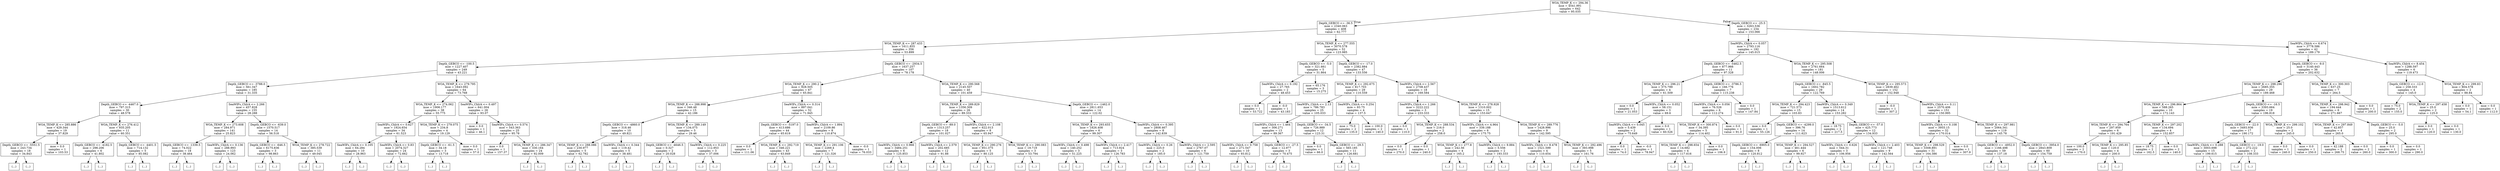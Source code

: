 digraph Tree {
node [shape=box] ;
0 [label="WOA_TEMP_K <= 294.36\nmse = 4541.991\nsamples = 642\nvalue = 95.035"] ;
1 [label="Depth_GEBCO <= -36.5\nmse = 2340.063\nsamples = 408\nvalue = 62.777"] ;
0 -> 1 [labeldistance=2.5, labelangle=45, headlabel="True"] ;
2 [label="WOA_TEMP_K <= 287.433\nmse = 1611.855\nsamples = 356\nvalue = 53.899"] ;
1 -> 2 ;
3 [label="Depth_GEBCO <= -100.5\nmse = 1227.407\nsamples = 249\nvalue = 43.221"] ;
2 -> 3 ;
4 [label="Depth_GEBCO <= -3788.0\nmse = 561.347\nsamples = 185\nvalue = 31.335"] ;
3 -> 4 ;
5 [label="Depth_GEBCO <= -4467.0\nmse = 797.315\nsamples = 30\nvalue = 48.578"] ;
4 -> 5 ;
6 [label="WOA_TEMP_K <= 285.886\nmse = 429.344\nsamples = 19\nvalue = 37.829"] ;
5 -> 6 ;
7 [label="Depth_GEBCO <= -5551.5\nmse = 243.734\nsamples = 18\nvalue = 34.843"] ;
6 -> 7 ;
8 [label="(...)"] ;
7 -> 8 ;
11 [label="(...)"] ;
7 -> 11 ;
40 [label="mse = 0.0\nsamples = 1\nvalue = 103.53"] ;
6 -> 40 ;
41 [label="WOA_TEMP_K <= 276.412\nmse = 935.205\nsamples = 11\nvalue = 60.351"] ;
5 -> 41 ;
42 [label="Depth_GEBCO <= -4182.5\nmse = 298.206\nsamples = 6\nvalue = 41.802"] ;
41 -> 42 ;
43 [label="(...)"] ;
42 -> 43 ;
46 [label="(...)"] ;
42 -> 46 ;
53 [label="Depth_GEBCO <= -4401.5\nmse = 714.132\nsamples = 5\nvalue = 85.082"] ;
41 -> 53 ;
54 [label="(...)"] ;
53 -> 54 ;
57 [label="(...)"] ;
53 -> 57 ;
62 [label="SeaWIFs_ChlrA <= 2.266\nmse = 457.828\nsamples = 155\nvalue = 28.288"] ;
4 -> 62 ;
63 [label="WOA_TEMP_K <= 273.608\nmse = 284.971\nsamples = 141\nvalue = 25.823"] ;
62 -> 63 ;
64 [label="Depth_GEBCO <= -1339.5\nmse = 74.022\nsamples = 18\nvalue = 38.464"] ;
63 -> 64 ;
65 [label="(...)"] ;
64 -> 65 ;
80 [label="(...)"] ;
64 -> 80 ;
99 [label="SeaWIFs_ChlrA <= 0.136\nmse = 288.993\nsamples = 123\nvalue = 24.062"] ;
63 -> 99 ;
100 [label="(...)"] ;
99 -> 100 ;
103 [label="(...)"] ;
99 -> 103 ;
266 [label="Depth_GEBCO <= -639.0\nmse = 1570.517\nsamples = 14\nvalue = 56.518"] ;
62 -> 266 ;
267 [label="Depth_GEBCO <= -646.5\nmse = 6175.836\nsamples = 3\nvalue = 98.863"] ;
266 -> 267 ;
268 [label="(...)"] ;
267 -> 268 ;
271 [label="(...)"] ;
267 -> 271 ;
272 [label="WOA_TEMP_K <= 278.722\nmse = 385.539\nsamples = 11\nvalue = 49.045"] ;
266 -> 272 ;
273 [label="(...)"] ;
272 -> 273 ;
278 [label="(...)"] ;
272 -> 278 ;
283 [label="WOA_TEMP_K <= 279.795\nmse = 1643.092\nsamples = 64\nvalue = 73.768"] ;
3 -> 283 ;
284 [label="WOA_TEMP_K <= 274.062\nmse = 1906.177\nsamples = 38\nvalue = 55.775"] ;
283 -> 284 ;
285 [label="SeaWIFs_ChlrA <= 0.627\nmse = 1924.654\nsamples = 34\nvalue = 61.523"] ;
284 -> 285 ;
286 [label="SeaWIFs_ChlrA <= 0.105\nmse = 64.284\nsamples = 10\nvalue = 28.963"] ;
285 -> 286 ;
287 [label="(...)"] ;
286 -> 287 ;
292 [label="(...)"] ;
286 -> 292 ;
297 [label="SeaWIFs_ChlrA <= 0.83\nmse = 2074.327\nsamples = 24\nvalue = 72.662"] ;
285 -> 297 ;
298 [label="(...)"] ;
297 -> 298 ;
299 [label="(...)"] ;
297 -> 299 ;
306 [label="WOA_TEMP_K <= 279.075\nmse = 234.8\nsamples = 4\nvalue = 19.129"] ;
284 -> 306 ;
307 [label="Depth_GEBCO <= -61.5\nmse = 34.18\nsamples = 3\nvalue = 13.718"] ;
306 -> 307 ;
308 [label="(...)"] ;
307 -> 308 ;
311 [label="(...)"] ;
307 -> 311 ;
312 [label="mse = 0.0\nsamples = 1\nvalue = 57.0"] ;
306 -> 312 ;
313 [label="SeaWIFs_ChlrA <= 0.497\nmse = 641.004\nsamples = 26\nvalue = 93.07"] ;
283 -> 313 ;
314 [label="mse = 0.0\nsamples = 1\nvalue = 46.1"] ;
313 -> 314 ;
315 [label="SeaWIFs_ChlrA <= 0.574\nmse = 543.363\nsamples = 25\nvalue = 95.78"] ;
313 -> 315 ;
316 [label="mse = 0.0\nsamples = 1\nvalue = 157.37"] ;
315 -> 316 ;
317 [label="WOA_TEMP_K <= 286.347\nmse = 330.164\nsamples = 24\nvalue = 92.009"] ;
315 -> 317 ;
318 [label="(...)"] ;
317 -> 318 ;
345 [label="(...)"] ;
317 -> 345 ;
346 [label="Depth_GEBCO <= -2934.5\nmse = 1637.257\nsamples = 107\nvalue = 78.178"] ;
2 -> 346 ;
347 [label="WOA_TEMP_K <= 290.2\nmse = 928.505\nsamples = 67\nvalue = 65.841"] ;
346 -> 347 ;
348 [label="WOA_TEMP_K <= 288.998\nmse = 346.48\nsamples = 15\nvalue = 42.186"] ;
347 -> 348 ;
349 [label="Depth_GEBCO <= -4860.0\nmse = 318.46\nsamples = 10\nvalue = 49.821"] ;
348 -> 349 ;
350 [label="WOA_TEMP_K <= 288.086\nmse = 230.977\nsamples = 5\nvalue = 62.782"] ;
349 -> 350 ;
351 [label="(...)"] ;
350 -> 351 ;
354 [label="(...)"] ;
350 -> 354 ;
359 [label="SeaWIFs_ChlrA <= 0.344\nmse = 119.42\nsamples = 5\nvalue = 38.481"] ;
349 -> 359 ;
360 [label="(...)"] ;
359 -> 360 ;
363 [label="(...)"] ;
359 -> 363 ;
368 [label="WOA_TEMP_K <= 289.149\nmse = 134.075\nsamples = 5\nvalue = 29.46"] ;
348 -> 368 ;
369 [label="Depth_GEBCO <= -4646.5\nmse = 0.327\nsamples = 2\nvalue = 20.028"] ;
368 -> 369 ;
370 [label="(...)"] ;
369 -> 370 ;
371 [label="(...)"] ;
369 -> 371 ;
372 [label="SeaWIFs_ChlrA <= 0.225\nmse = 112.953\nsamples = 3\nvalue = 37.006"] ;
368 -> 372 ;
373 [label="(...)"] ;
372 -> 373 ;
374 [label="(...)"] ;
372 -> 374 ;
377 [label="SeaWIFs_ChlrA <= 0.314\nmse = 897.041\nsamples = 52\nvalue = 71.945"] ;
347 -> 377 ;
378 [label="Depth_GEBCO <= -5197.0\nmse = 413.686\nsamples = 44\nvalue = 65.619"] ;
377 -> 378 ;
379 [label="mse = 0.0\nsamples = 1\nvalue = 111.06"] ;
378 -> 379 ;
380 [label="WOA_TEMP_K <= 292.719\nmse = 346.221\nsamples = 43\nvalue = 63.849"] ;
378 -> 380 ;
381 [label="(...)"] ;
380 -> 381 ;
416 [label="(...)"] ;
380 -> 416 ;
451 [label="SeaWIFs_ChlrA <= 1.894\nmse = 2109.86\nsamples = 8\nvalue = 110.874"] ;
377 -> 451 ;
452 [label="WOA_TEMP_K <= 291.106\nmse = 2269.4\nsamples = 7\nvalue = 121.326"] ;
451 -> 452 ;
453 [label="(...)"] ;
452 -> 453 ;
458 [label="(...)"] ;
452 -> 458 ;
463 [label="mse = -0.0\nsamples = 1\nvalue = 76.033"] ;
451 -> 463 ;
464 [label="WOA_TEMP_K <= 290.568\nmse = 2145.507\nsamples = 40\nvalue = 101.459"] ;
346 -> 464 ;
465 [label="WOA_TEMP_K <= 289.829\nmse = 1356.309\nsamples = 26\nvalue = 89.333"] ;
464 -> 465 ;
466 [label="Depth_GEBCO <= -89.0\nmse = 1313.257\nsamples = 18\nvalue = 101.027"] ;
465 -> 466 ;
467 [label="SeaWIFs_ChlrA <= 0.966\nmse = 3484.251\nsamples = 6\nvalue = 125.853"] ;
466 -> 467 ;
468 [label="(...)"] ;
467 -> 468 ;
473 [label="(...)"] ;
467 -> 473 ;
476 [label="SeaWIFs_ChlrA <= 2.579\nmse = 202.685\nsamples = 12\nvalue = 91.88"] ;
466 -> 476 ;
477 [label="(...)"] ;
476 -> 477 ;
492 [label="(...)"] ;
476 -> 492 ;
495 [label="SeaWIFs_ChlrA <= 2.108\nmse = 622.013\nsamples = 8\nvalue = 65.947"] ;
465 -> 495 ;
496 [label="WOA_TEMP_K <= 290.276\nmse = 951.375\nsamples = 5\nvalue = 80.125"] ;
495 -> 496 ;
497 [label="(...)"] ;
496 -> 497 ;
502 [label="(...)"] ;
496 -> 502 ;
503 [label="WOA_TEMP_K <= 290.083\nmse = 19.719\nsamples = 3\nvalue = 53.794"] ;
495 -> 503 ;
504 [label="(...)"] ;
503 -> 504 ;
505 [label="(...)"] ;
503 -> 505 ;
508 [label="Depth_GEBCO <= -1462.0\nmse = 2811.653\nsamples = 14\nvalue = 122.02"] ;
464 -> 508 ;
509 [label="WOA_TEMP_K <= 293.655\nmse = 1826.408\nsamples = 6\nvalue = 99.307"] ;
508 -> 509 ;
510 [label="SeaWIFs_ChlrA <= 0.498\nmse = 140.252\nsamples = 3\nvalue = 51.225"] ;
509 -> 510 ;
511 [label="(...)"] ;
510 -> 511 ;
512 [label="(...)"] ;
510 -> 512 ;
513 [label="SeaWIFs_ChlrA <= 2.417\nmse = 713.924\nsamples = 3\nvalue = 126.783"] ;
509 -> 513 ;
514 [label="(...)"] ;
513 -> 514 ;
515 [label="(...)"] ;
513 -> 515 ;
516 [label="SeaWIFs_ChlrA <= 0.395\nmse = 2808.467\nsamples = 8\nvalue = 142.839"] ;
508 -> 516 ;
517 [label="SeaWIFs_ChlrA <= 0.26\nmse = 225.0\nsamples = 2\nvalue = 185.0"] ;
516 -> 517 ;
518 [label="(...)"] ;
517 -> 518 ;
519 [label="(...)"] ;
517 -> 519 ;
520 [label="SeaWIFs_ChlrA <= 2.595\nmse = 2767.07\nsamples = 6\nvalue = 121.759"] ;
516 -> 520 ;
521 [label="(...)"] ;
520 -> 521 ;
526 [label="(...)"] ;
520 -> 526 ;
529 [label="WOA_TEMP_K <= 277.555\nmse = 3070.578\nsamples = 52\nvalue = 123.985"] ;
1 -> 529 ;
530 [label="Depth_GEBCO <= -5.0\nmse = 321.661\nsamples = 5\nvalue = 31.864"] ;
529 -> 530 ;
531 [label="SeaWIFs_ChlrA <= 0.192\nmse = 27.765\nsamples = 2\nvalue = 48.453"] ;
530 -> 531 ;
532 [label="mse = 0.0\nsamples = 1\nvalue = 53.722"] ;
531 -> 532 ;
533 [label="mse = -0.0\nsamples = 1\nvalue = 43.183"] ;
531 -> 533 ;
534 [label="mse = 65.176\nsamples = 3\nvalue = 15.275"] ;
530 -> 534 ;
535 [label="Depth_GEBCO <= -17.0\nmse = 2382.884\nsamples = 47\nvalue = 133.556"] ;
529 -> 535 ;
536 [label="WOA_TEMP_K <= 292.675\nmse = 817.703\nsamples = 29\nvalue = 110.559"] ;
535 -> 536 ;
537 [label="SeaWIFs_ChlrA <= 2.13\nmse = 786.783\nsamples = 25\nvalue = 105.033"] ;
536 -> 537 ;
538 [label="SeaWIFs_ChlrA <= 1.464\nmse = 306.271\nsamples = 13\nvalue = 89.367"] ;
537 -> 538 ;
539 [label="SeaWIFs_ChlrA <= 0.758\nmse = 271.547\nsamples = 10\nvalue = 93.812"] ;
538 -> 539 ;
540 [label="(...)"] ;
539 -> 540 ;
545 [label="(...)"] ;
539 -> 545 ;
552 [label="Depth_GEBCO <= -27.5\nmse = 12.977\nsamples = 3\nvalue = 70.475"] ;
538 -> 552 ;
553 [label="(...)"] ;
552 -> 553 ;
556 [label="(...)"] ;
552 -> 556 ;
557 [label="Depth_GEBCO <= -34.5\nmse = 726.989\nsamples = 12\nvalue = 123.31"] ;
537 -> 557 ;
558 [label="mse = 0.0\nsamples = 1\nvalue = 66.0"] ;
557 -> 558 ;
559 [label="Depth_GEBCO <= -29.5\nmse = 565.185\nsamples = 11\nvalue = 126.681"] ;
557 -> 559 ;
560 [label="(...)"] ;
559 -> 560 ;
567 [label="(...)"] ;
559 -> 567 ;
578 [label="SeaWIFs_ChlrA <= 0.254\nmse = 93.75\nsamples = 4\nvalue = 137.5"] ;
536 -> 578 ;
579 [label="mse = 75.0\nsamples = 2\nvalue = 135.0"] ;
578 -> 579 ;
580 [label="mse = 100.0\nsamples = 2\nvalue = 140.0"] ;
578 -> 580 ;
581 [label="SeaWIFs_ChlrA <= 2.567\nmse = 2708.437\nsamples = 18\nvalue = 169.584"] ;
535 -> 581 ;
582 [label="SeaWIFs_ChlrA <= 1.266\nmse = 3222.222\nsamples = 3\nvalue = 233.333"] ;
581 -> 582 ;
583 [label="mse = 0.0\nsamples = 1\nvalue = 110.0"] ;
582 -> 583 ;
584 [label="WOA_TEMP_K <= 288.534\nmse = 216.0\nsamples = 2\nvalue = 258.0"] ;
582 -> 584 ;
585 [label="mse = 0.0\nsamples = 1\nvalue = 270.0"] ;
584 -> 585 ;
586 [label="mse = 0.0\nsamples = 1\nvalue = 240.0"] ;
584 -> 586 ;
587 [label="WOA_TEMP_K <= 278.928\nmse = 1310.002\nsamples = 15\nvalue = 153.647"] ;
581 -> 587 ;
588 [label="SeaWIFs_ChlrA <= 4.964\nmse = 339.188\nsamples = 6\nvalue = 175.75"] ;
587 -> 588 ;
589 [label="WOA_TEMP_K <= 277.8\nmse = 242.56\nsamples = 4\nvalue = 165.2"] ;
588 -> 589 ;
590 [label="(...)"] ;
589 -> 590 ;
591 [label="(...)"] ;
589 -> 591 ;
596 [label="SeaWIFs_ChlrA <= 9.884\nmse = 5.556\nsamples = 2\nvalue = 193.333"] ;
588 -> 596 ;
597 [label="(...)"] ;
596 -> 597 ;
598 [label="(...)"] ;
596 -> 598 ;
599 [label="WOA_TEMP_K <= 289.776\nmse = 1428.996\nsamples = 9\nvalue = 142.595"] ;
587 -> 599 ;
600 [label="SeaWIFs_ChlrA <= 8.478\nmse = 1521.599\nsamples = 4\nvalue = 110.654"] ;
599 -> 600 ;
601 [label="(...)"] ;
600 -> 601 ;
606 [label="(...)"] ;
600 -> 606 ;
607 [label="WOA_TEMP_K <= 292.496\nmse = 393.998\nsamples = 5\nvalue = 161.76"] ;
599 -> 607 ;
608 [label="(...)"] ;
607 -> 608 ;
613 [label="(...)"] ;
607 -> 613 ;
614 [label="Depth_GEBCO <= -25.5\nmse = 3263.536\nsamples = 234\nvalue = 153.066"] ;
0 -> 614 [labeldistance=2.5, labelangle=-45, headlabel="False"] ;
615 [label="SeaWIFs_ChlrA <= 0.057\nmse = 2793.116\nsamples = 192\nvalue = 145.015"] ;
614 -> 615 ;
616 [label="Depth_GEBCO <= -5462.5\nmse = 877.966\nsamples = 11\nvalue = 97.328"] ;
615 -> 616 ;
617 [label="WOA_TEMP_K <= 296.21\nmse = 375.799\nsamples = 4\nvalue = 61.509"] ;
616 -> 617 ;
618 [label="mse = 0.0\nsamples = 1\nvalue = 21.053"] ;
617 -> 618 ;
619 [label="SeaWIFs_ChlrA <= 0.052\nmse = 58.151\nsamples = 3\nvalue = 69.6"] ;
617 -> 619 ;
620 [label="SeaWIFs_ChlrA <= 0.045\nmse = 5.439\nsamples = 2\nvalue = 75.649"] ;
619 -> 620 ;
621 [label="mse = 0.0\nsamples = 1\nvalue = 74.0"] ;
620 -> 621 ;
622 [label="mse = -0.0\nsamples = 1\nvalue = 78.947"] ;
620 -> 622 ;
623 [label="mse = 0.0\nsamples = 1\nvalue = 60.526"] ;
619 -> 623 ;
624 [label="Depth_GEBCO <= -3786.5\nmse = 166.776\nsamples = 7\nvalue = 115.238"] ;
616 -> 624 ;
625 [label="SeaWIFs_ChlrA <= 0.056\nmse = 76.526\nsamples = 6\nvalue = 112.274"] ;
624 -> 625 ;
626 [label="WOA_TEMP_K <= 300.874\nmse = 34.395\nsamples = 5\nvalue = 114.402"] ;
625 -> 626 ;
627 [label="WOA_TEMP_K <= 298.654\nmse = 14.682\nsamples = 4\nvalue = 117.616"] ;
626 -> 627 ;
628 [label="(...)"] ;
627 -> 628 ;
631 [label="(...)"] ;
627 -> 631 ;
634 [label="mse = 0.0\nsamples = 1\nvalue = 106.9"] ;
626 -> 634 ;
635 [label="mse = 0.0\nsamples = 1\nvalue = 91.0"] ;
625 -> 635 ;
636 [label="mse = 0.0\nsamples = 1\nvalue = 147.84"] ;
624 -> 636 ;
637 [label="WOA_TEMP_K <= 295.508\nmse = 2761.664\nsamples = 181\nvalue = 148.006"] ;
615 -> 637 ;
638 [label="Depth_GEBCO <= -845.5\nmse = 1602.782\nsamples = 29\nvalue = 122.769"] ;
637 -> 638 ;
639 [label="WOA_TEMP_K <= 294.423\nmse = 721.573\nsamples = 15\nvalue = 103.83"] ;
638 -> 639 ;
640 [label="mse = 0.0\nsamples = 1\nvalue = 55.126"] ;
639 -> 640 ;
641 [label="Depth_GEBCO <= -4299.0\nmse = 396.76\nsamples = 14\nvalue = 111.623"] ;
639 -> 641 ;
642 [label="Depth_GEBCO <= -6905.0\nmse = 154.006\nsamples = 8\nvalue = 120.812"] ;
641 -> 642 ;
643 [label="(...)"] ;
642 -> 643 ;
644 [label="(...)"] ;
642 -> 644 ;
655 [label="WOA_TEMP_K <= 294.527\nmse = 461.444\nsamples = 6\nvalue = 99.927"] ;
641 -> 655 ;
656 [label="(...)"] ;
655 -> 656 ;
661 [label="(...)"] ;
655 -> 661 ;
666 [label="SeaWIFs_ChlrA <= 0.349\nmse = 1513.612\nsamples = 14\nvalue = 153.282"] ;
638 -> 666 ;
667 [label="mse = 18.75\nsamples = 2\nvalue = 217.5"] ;
666 -> 667 ;
668 [label="Depth_GEBCO <= -57.0\nmse = 425.773\nsamples = 12\nvalue = 134.933"] ;
666 -> 668 ;
669 [label="SeaWIFs_ChlrA <= 0.626\nmse = 544.31\nsamples = 3\nvalue = 106.956"] ;
668 -> 669 ;
670 [label="(...)"] ;
669 -> 670 ;
671 [label="(...)"] ;
669 -> 671 ;
674 [label="SeaWIFs_ChlrA <= 2.403\nmse = 121.748\nsamples = 9\nvalue = 142.564"] ;
668 -> 674 ;
675 [label="(...)"] ;
674 -> 675 ;
684 [label="(...)"] ;
674 -> 684 ;
685 [label="WOA_TEMP_K <= 295.573\nmse = 2839.462\nsamples = 152\nvalue = 152.948"] ;
637 -> 685 ;
686 [label="mse = -0.0\nsamples = 1\nvalue = 307.2"] ;
685 -> 686 ;
687 [label="SeaWIFs_ChlrA <= 0.11\nmse = 2570.406\nsamples = 151\nvalue = 150.995"] ;
685 -> 687 ;
688 [label="SeaWIFs_ChlrA <= 0.108\nmse = 3955.15\nsamples = 32\nvalue = 170.014"] ;
687 -> 688 ;
689 [label="WOA_TEMP_K <= 298.529\nmse = 3308.891\nsamples = 31\nvalue = 164.386"] ;
688 -> 689 ;
690 [label="(...)"] ;
689 -> 690 ;
715 [label="(...)"] ;
689 -> 715 ;
748 [label="mse = 0.0\nsamples = 1\nvalue = 307.9"] ;
688 -> 748 ;
749 [label="WOA_TEMP_K <= 297.981\nmse = 2064.341\nsamples = 119\nvalue = 145.78"] ;
687 -> 749 ;
750 [label="Depth_GEBCO <= -4952.0\nmse = 1166.498\nsamples = 59\nvalue = 137.18"] ;
749 -> 750 ;
751 [label="(...)"] ;
750 -> 751 ;
754 [label="(...)"] ;
750 -> 754 ;
841 [label="Depth_GEBCO <= -3954.0\nmse = 2843.809\nsamples = 60\nvalue = 154.759"] ;
749 -> 841 ;
842 [label="(...)"] ;
841 -> 842 ;
873 [label="(...)"] ;
841 -> 873 ;
944 [label="SeaWIFs_ChlrA <= 6.674\nmse = 3778.586\nsamples = 42\nvalue = 189.179"] ;
614 -> 944 ;
945 [label="Depth_GEBCO <= -9.0\nmse = 3140.443\nsamples = 36\nvalue = 202.632"] ;
944 -> 945 ;
946 [label="WOA_TEMP_K <= 298.296\nmse = 2685.355\nsamples = 29\nvalue = 189.468"] ;
945 -> 946 ;
947 [label="WOA_TEMP_K <= 296.864\nmse = 588.265\nsamples = 10\nvalue = 172.143"] ;
946 -> 947 ;
948 [label="WOA_TEMP_K <= 294.764\nmse = 297.959\nsamples = 6\nvalue = 191.429"] ;
947 -> 948 ;
949 [label="mse = 100.0\nsamples = 2\nvalue = 170.0"] ;
948 -> 949 ;
950 [label="WOA_TEMP_K <= 295.85\nmse = 120.0\nsamples = 4\nvalue = 200.0"] ;
948 -> 950 ;
951 [label="(...)"] ;
950 -> 951 ;
952 [label="(...)"] ;
950 -> 952 ;
955 [label="WOA_TEMP_K <= 297.202\nmse = 134.694\nsamples = 4\nvalue = 152.857"] ;
947 -> 955 ;
956 [label="mse = 18.75\nsamples = 2\nvalue = 162.5"] ;
955 -> 956 ;
957 [label="mse = 0.0\nsamples = 2\nvalue = 140.0"] ;
955 -> 957 ;
958 [label="Depth_GEBCO <= -16.5\nmse = 3393.664\nsamples = 19\nvalue = 196.818"] ;
946 -> 958 ;
959 [label="Depth_GEBCO <= -22.0\nmse = 3493.936\nsamples = 17\nvalue = 190.172"] ;
958 -> 959 ;
960 [label="SeaWIFs_ChlrA <= 0.288\nmse = 3003.698\nsamples = 15\nvalue = 199.615"] ;
959 -> 960 ;
961 [label="(...)"] ;
960 -> 961 ;
962 [label="(...)"] ;
960 -> 962 ;
969 [label="Depth_GEBCO <= -19.0\nmse = 272.222\nsamples = 2\nvalue = 108.333"] ;
959 -> 969 ;
970 [label="(...)"] ;
969 -> 970 ;
971 [label="(...)"] ;
969 -> 971 ;
972 [label="WOA_TEMP_K <= 299.102\nmse = 25.0\nsamples = 2\nvalue = 245.0"] ;
958 -> 972 ;
973 [label="mse = 0.0\nsamples = 1\nvalue = 240.0"] ;
972 -> 973 ;
974 [label="mse = 0.0\nsamples = 1\nvalue = 250.0"] ;
972 -> 974 ;
975 [label="WOA_TEMP_K <= 300.303\nmse = 637.25\nsamples = 7\nvalue = 264.5"] ;
945 -> 975 ;
976 [label="WOA_TEMP_K <= 298.942\nmse = 194.444\nsamples = 6\nvalue = 271.667"] ;
975 -> 976 ;
977 [label="WOA_TEMP_K <= 297.849\nmse = 42.857\nsamples = 4\nvalue = 265.0"] ;
976 -> 977 ;
978 [label="mse = 42.188\nsamples = 2\nvalue = 268.75"] ;
977 -> 978 ;
979 [label="mse = 0.0\nsamples = 2\nvalue = 260.0"] ;
977 -> 979 ;
980 [label="Depth_GEBCO <= -5.0\nmse = 25.0\nsamples = 2\nvalue = 295.0"] ;
976 -> 980 ;
981 [label="mse = 0.0\nsamples = 1\nvalue = 300.0"] ;
980 -> 981 ;
982 [label="mse = 0.0\nsamples = 1\nvalue = 290.0"] ;
980 -> 982 ;
983 [label="mse = 0.0\nsamples = 1\nvalue = 200.0"] ;
975 -> 983 ;
984 [label="SeaWIFs_ChlrA <= 8.454\nmse = 1288.597\nsamples = 6\nvalue = 119.473"] ;
944 -> 984 ;
985 [label="Depth_GEBCO <= -12.0\nmse = 258.333\nsamples = 4\nvalue = 145.0"] ;
984 -> 985 ;
986 [label="mse = 75.0\nsamples = 2\nvalue = 155.0"] ;
985 -> 986 ;
987 [label="WOA_TEMP_K <= 297.458\nmse = 25.0\nsamples = 2\nvalue = 125.0"] ;
985 -> 987 ;
988 [label="mse = 0.0\nsamples = 1\nvalue = 120.0"] ;
987 -> 988 ;
989 [label="mse = 0.0\nsamples = 1\nvalue = 130.0"] ;
987 -> 989 ;
990 [label="WOA_TEMP_K <= 299.83\nmse = 804.578\nsamples = 2\nvalue = 88.84"] ;
984 -> 990 ;
991 [label="mse = 0.0\nsamples = 1\nvalue = 54.1"] ;
990 -> 991 ;
992 [label="mse = 0.0\nsamples = 1\nvalue = 112.0"] ;
990 -> 992 ;
}